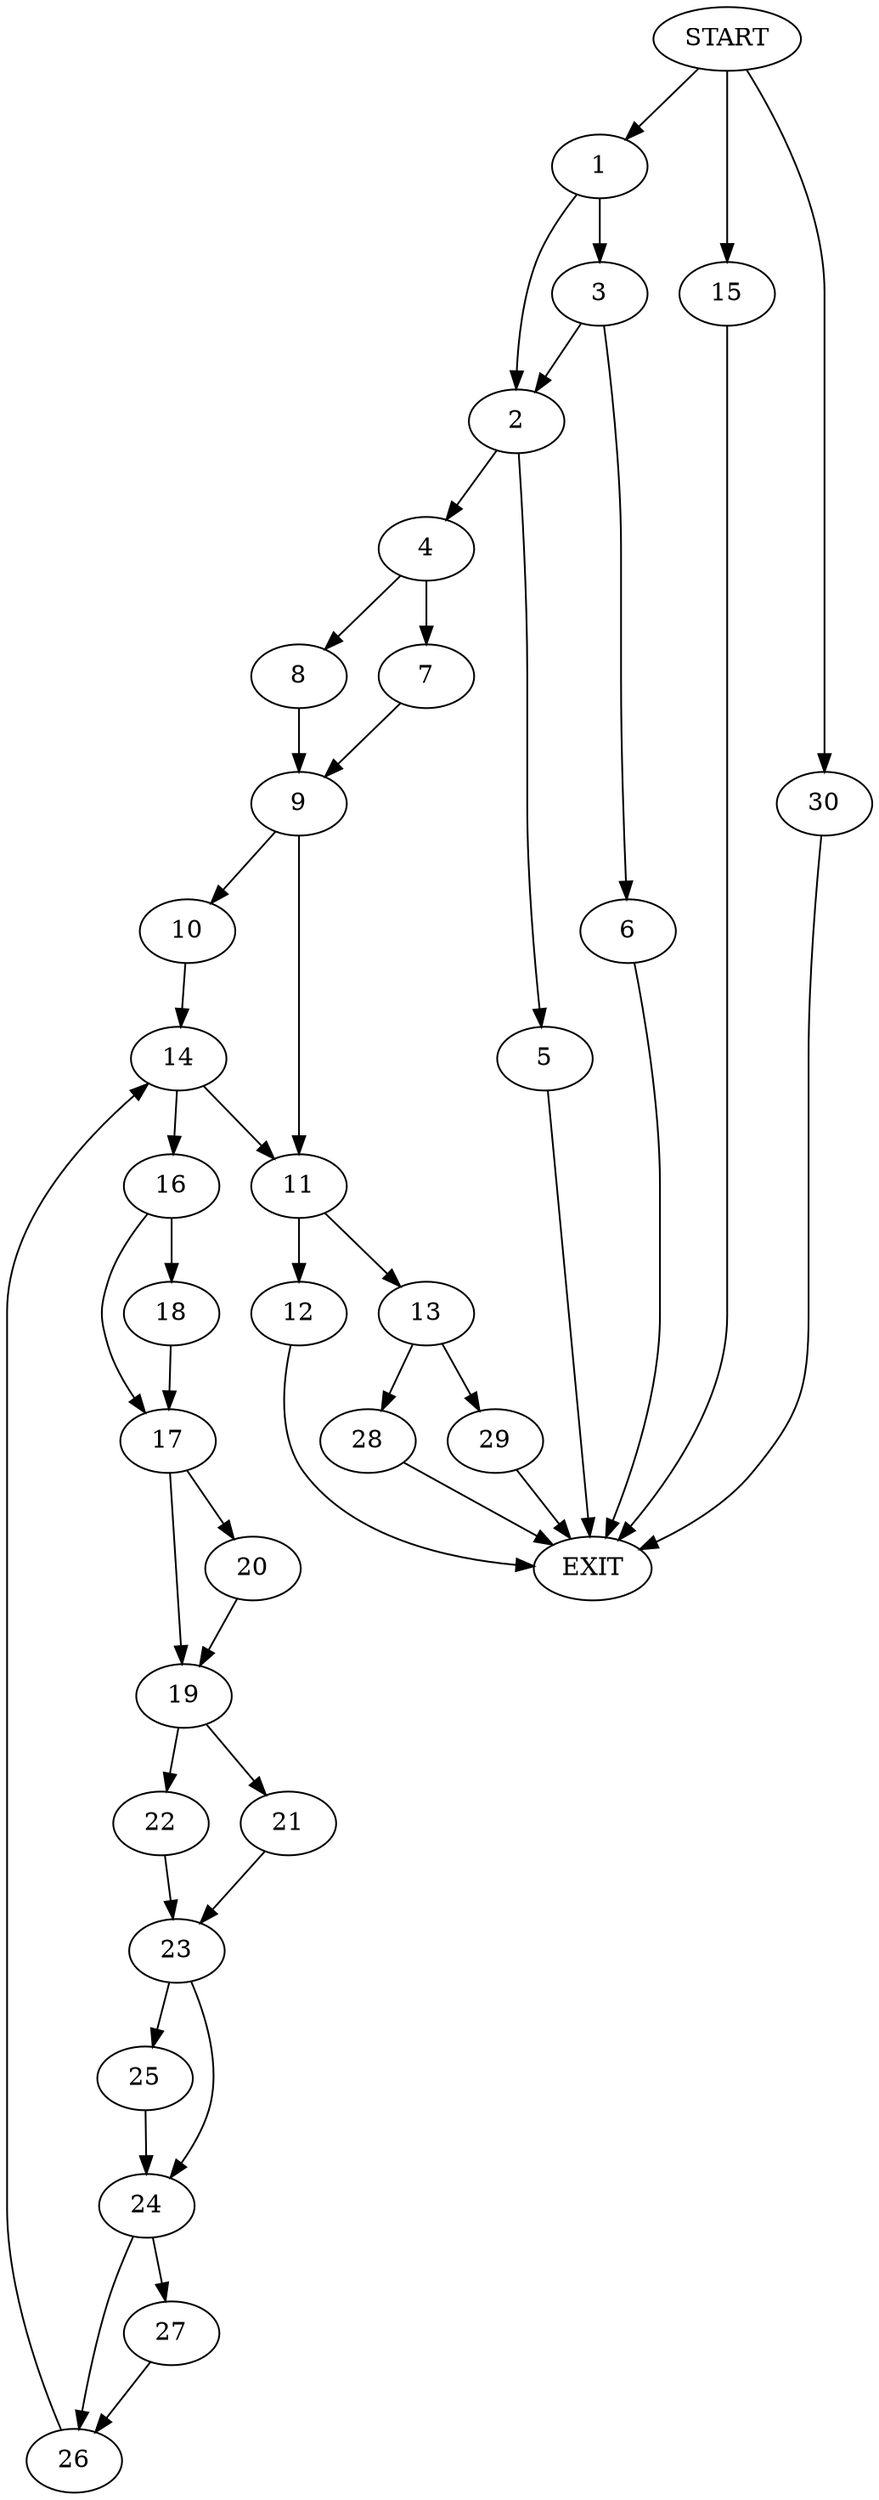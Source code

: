 digraph {
0 [label="START"]
31 [label="EXIT"]
0 -> 1
1 -> 2
1 -> 3
2 -> 4
2 -> 5
3 -> 6
3 -> 2
6 -> 31
4 -> 7
4 -> 8
5 -> 31
7 -> 9
8 -> 9
9 -> 10
9 -> 11
11 -> 12
11 -> 13
10 -> 14
0 -> 15
15 -> 31
14 -> 16
14 -> 11
16 -> 17
16 -> 18
18 -> 17
17 -> 19
17 -> 20
19 -> 21
19 -> 22
20 -> 19
22 -> 23
21 -> 23
23 -> 24
23 -> 25
25 -> 24
24 -> 26
24 -> 27
27 -> 26
26 -> 14
12 -> 31
13 -> 28
13 -> 29
0 -> 30
30 -> 31
29 -> 31
28 -> 31
}
